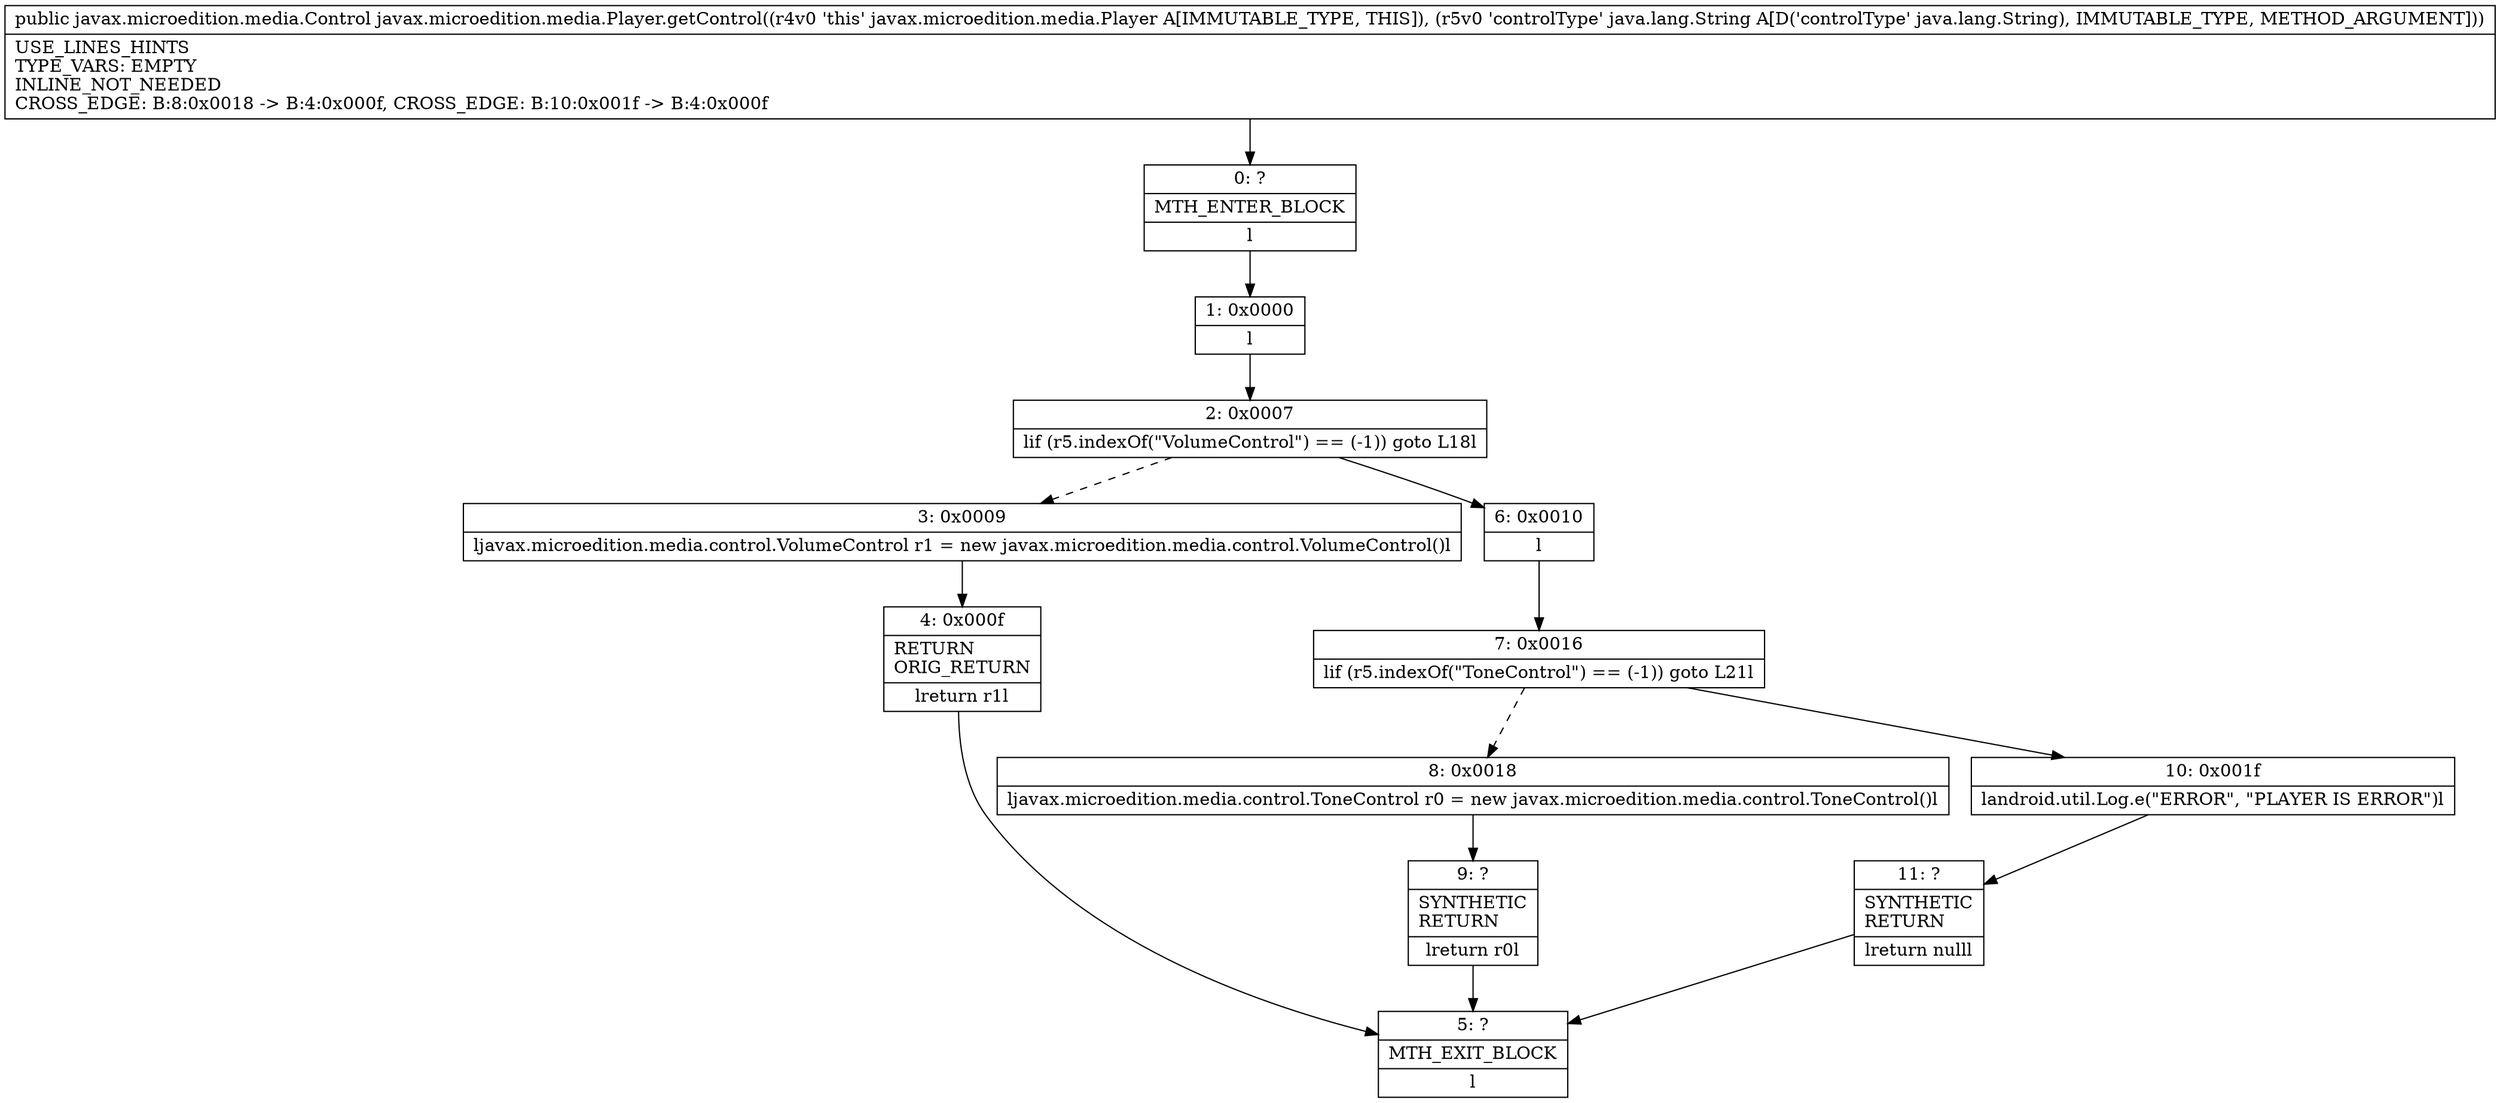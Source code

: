 digraph "CFG forjavax.microedition.media.Player.getControl(Ljava\/lang\/String;)Ljavax\/microedition\/media\/Control;" {
Node_0 [shape=record,label="{0\:\ ?|MTH_ENTER_BLOCK\l|l}"];
Node_1 [shape=record,label="{1\:\ 0x0000|l}"];
Node_2 [shape=record,label="{2\:\ 0x0007|lif (r5.indexOf(\"VolumeControl\") == (\-1)) goto L18l}"];
Node_3 [shape=record,label="{3\:\ 0x0009|ljavax.microedition.media.control.VolumeControl r1 = new javax.microedition.media.control.VolumeControl()l}"];
Node_4 [shape=record,label="{4\:\ 0x000f|RETURN\lORIG_RETURN\l|lreturn r1l}"];
Node_5 [shape=record,label="{5\:\ ?|MTH_EXIT_BLOCK\l|l}"];
Node_6 [shape=record,label="{6\:\ 0x0010|l}"];
Node_7 [shape=record,label="{7\:\ 0x0016|lif (r5.indexOf(\"ToneControl\") == (\-1)) goto L21l}"];
Node_8 [shape=record,label="{8\:\ 0x0018|ljavax.microedition.media.control.ToneControl r0 = new javax.microedition.media.control.ToneControl()l}"];
Node_9 [shape=record,label="{9\:\ ?|SYNTHETIC\lRETURN\l|lreturn r0l}"];
Node_10 [shape=record,label="{10\:\ 0x001f|landroid.util.Log.e(\"ERROR\", \"PLAYER IS ERROR\")l}"];
Node_11 [shape=record,label="{11\:\ ?|SYNTHETIC\lRETURN\l|lreturn nulll}"];
MethodNode[shape=record,label="{public javax.microedition.media.Control javax.microedition.media.Player.getControl((r4v0 'this' javax.microedition.media.Player A[IMMUTABLE_TYPE, THIS]), (r5v0 'controlType' java.lang.String A[D('controlType' java.lang.String), IMMUTABLE_TYPE, METHOD_ARGUMENT]))  | USE_LINES_HINTS\lTYPE_VARS: EMPTY\lINLINE_NOT_NEEDED\lCROSS_EDGE: B:8:0x0018 \-\> B:4:0x000f, CROSS_EDGE: B:10:0x001f \-\> B:4:0x000f\l}"];
MethodNode -> Node_0;
Node_0 -> Node_1;
Node_1 -> Node_2;
Node_2 -> Node_3[style=dashed];
Node_2 -> Node_6;
Node_3 -> Node_4;
Node_4 -> Node_5;
Node_6 -> Node_7;
Node_7 -> Node_8[style=dashed];
Node_7 -> Node_10;
Node_8 -> Node_9;
Node_9 -> Node_5;
Node_10 -> Node_11;
Node_11 -> Node_5;
}

